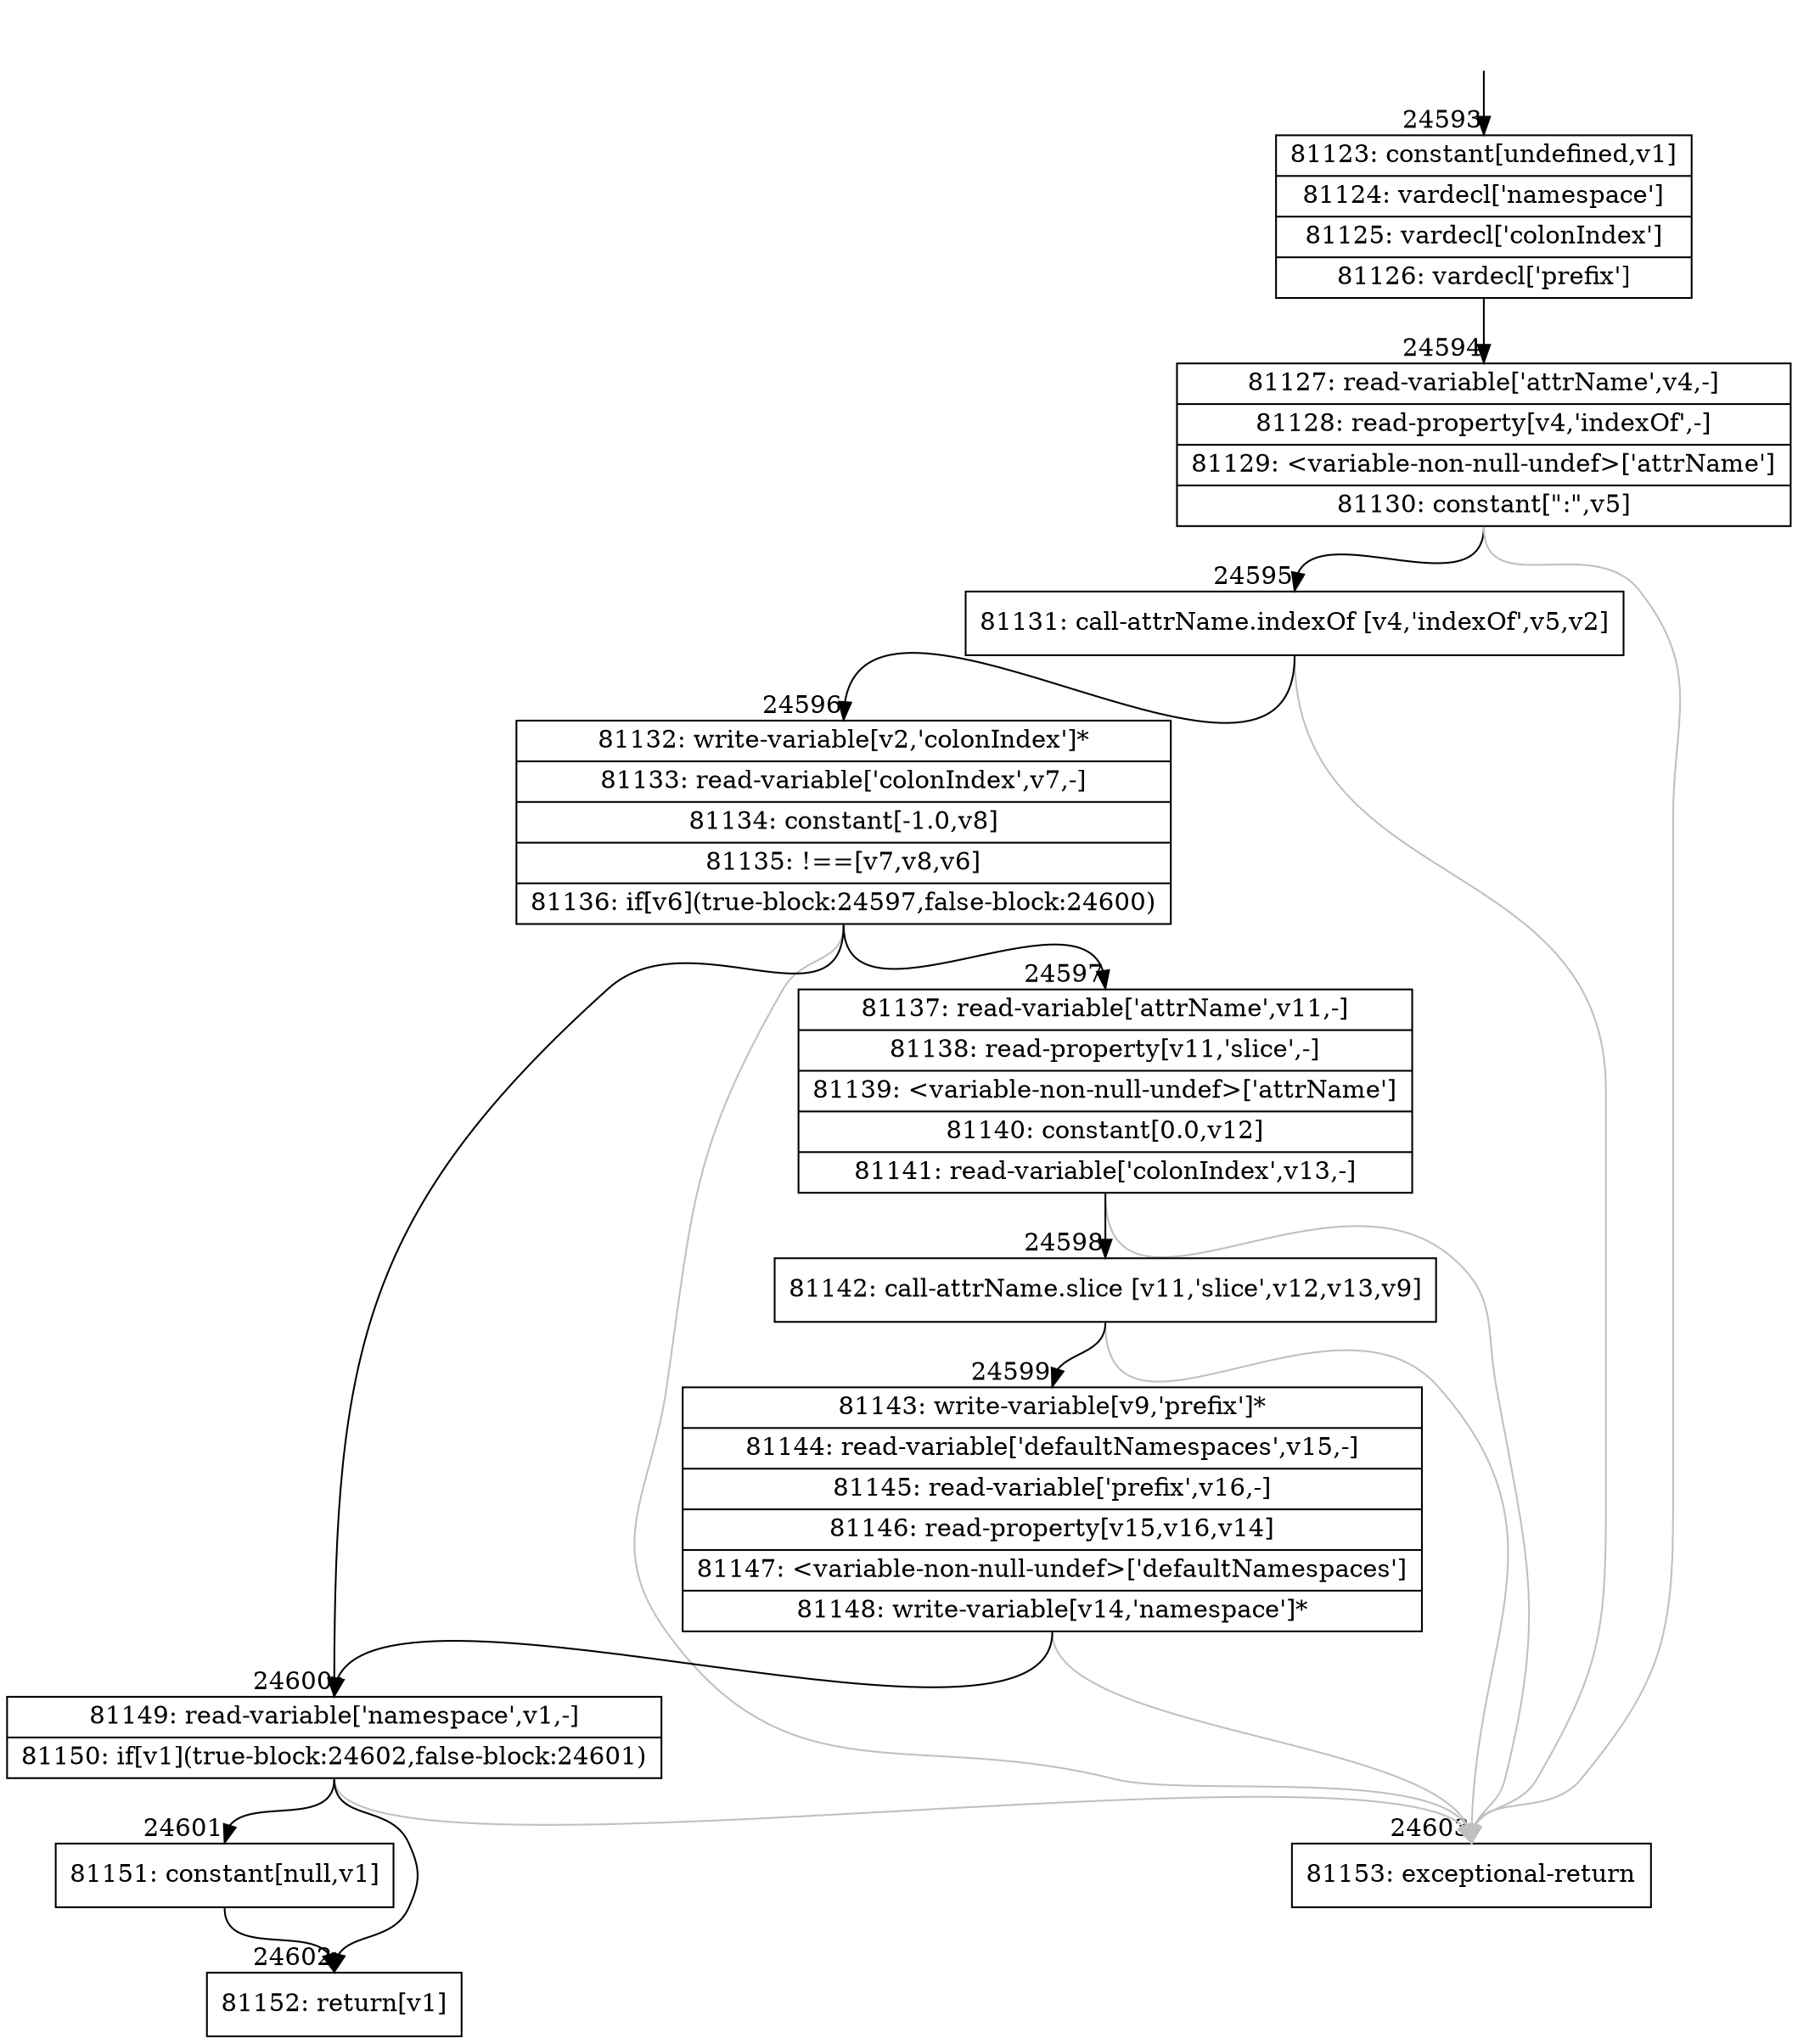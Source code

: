 digraph {
rankdir="TD"
BB_entry2154[shape=none,label=""];
BB_entry2154 -> BB24593 [tailport=s, headport=n, headlabel="    24593"]
BB24593 [shape=record label="{81123: constant[undefined,v1]|81124: vardecl['namespace']|81125: vardecl['colonIndex']|81126: vardecl['prefix']}" ] 
BB24593 -> BB24594 [tailport=s, headport=n, headlabel="      24594"]
BB24594 [shape=record label="{81127: read-variable['attrName',v4,-]|81128: read-property[v4,'indexOf',-]|81129: \<variable-non-null-undef\>['attrName']|81130: constant[\":\",v5]}" ] 
BB24594 -> BB24595 [tailport=s, headport=n, headlabel="      24595"]
BB24594 -> BB24603 [tailport=s, headport=n, color=gray, headlabel="      24603"]
BB24595 [shape=record label="{81131: call-attrName.indexOf [v4,'indexOf',v5,v2]}" ] 
BB24595 -> BB24596 [tailport=s, headport=n, headlabel="      24596"]
BB24595 -> BB24603 [tailport=s, headport=n, color=gray]
BB24596 [shape=record label="{81132: write-variable[v2,'colonIndex']*|81133: read-variable['colonIndex',v7,-]|81134: constant[-1.0,v8]|81135: !==[v7,v8,v6]|81136: if[v6](true-block:24597,false-block:24600)}" ] 
BB24596 -> BB24597 [tailport=s, headport=n, headlabel="      24597"]
BB24596 -> BB24600 [tailport=s, headport=n, headlabel="      24600"]
BB24596 -> BB24603 [tailport=s, headport=n, color=gray]
BB24597 [shape=record label="{81137: read-variable['attrName',v11,-]|81138: read-property[v11,'slice',-]|81139: \<variable-non-null-undef\>['attrName']|81140: constant[0.0,v12]|81141: read-variable['colonIndex',v13,-]}" ] 
BB24597 -> BB24598 [tailport=s, headport=n, headlabel="      24598"]
BB24597 -> BB24603 [tailport=s, headport=n, color=gray]
BB24598 [shape=record label="{81142: call-attrName.slice [v11,'slice',v12,v13,v9]}" ] 
BB24598 -> BB24599 [tailport=s, headport=n, headlabel="      24599"]
BB24598 -> BB24603 [tailport=s, headport=n, color=gray]
BB24599 [shape=record label="{81143: write-variable[v9,'prefix']*|81144: read-variable['defaultNamespaces',v15,-]|81145: read-variable['prefix',v16,-]|81146: read-property[v15,v16,v14]|81147: \<variable-non-null-undef\>['defaultNamespaces']|81148: write-variable[v14,'namespace']*}" ] 
BB24599 -> BB24600 [tailport=s, headport=n]
BB24599 -> BB24603 [tailport=s, headport=n, color=gray]
BB24600 [shape=record label="{81149: read-variable['namespace',v1,-]|81150: if[v1](true-block:24602,false-block:24601)}" ] 
BB24600 -> BB24602 [tailport=s, headport=n, headlabel="      24602"]
BB24600 -> BB24601 [tailport=s, headport=n, headlabel="      24601"]
BB24600 -> BB24603 [tailport=s, headport=n, color=gray]
BB24601 [shape=record label="{81151: constant[null,v1]}" ] 
BB24601 -> BB24602 [tailport=s, headport=n]
BB24602 [shape=record label="{81152: return[v1]}" ] 
BB24603 [shape=record label="{81153: exceptional-return}" ] 
//#$~ 46112
}
